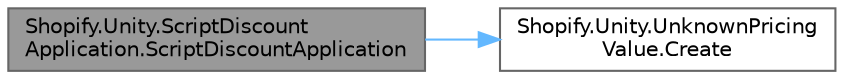 digraph "Shopify.Unity.ScriptDiscountApplication.ScriptDiscountApplication"
{
 // LATEX_PDF_SIZE
  bgcolor="transparent";
  edge [fontname=Helvetica,fontsize=10,labelfontname=Helvetica,labelfontsize=10];
  node [fontname=Helvetica,fontsize=10,shape=box,height=0.2,width=0.4];
  rankdir="LR";
  Node1 [id="Node000001",label="Shopify.Unity.ScriptDiscount\lApplication.ScriptDiscountApplication",height=0.2,width=0.4,color="gray40", fillcolor="grey60", style="filled", fontcolor="black",tooltip="Accepts deserialized json data.  Will further parse passed in data."];
  Node1 -> Node2 [id="edge2_Node000001_Node000002",color="steelblue1",style="solid",tooltip=" "];
  Node2 [id="Node000002",label="Shopify.Unity.UnknownPricing\lValue.Create",height=0.2,width=0.4,color="grey40", fillcolor="white", style="filled",URL="$class_shopify_1_1_unity_1_1_unknown_pricing_value.html#abd41f033d0165112f8d3b820024a4a7f",tooltip="Instantiate objects implementing PricingValue. Possible types are: MoneyV2 PricingPercentageValue"];
}
